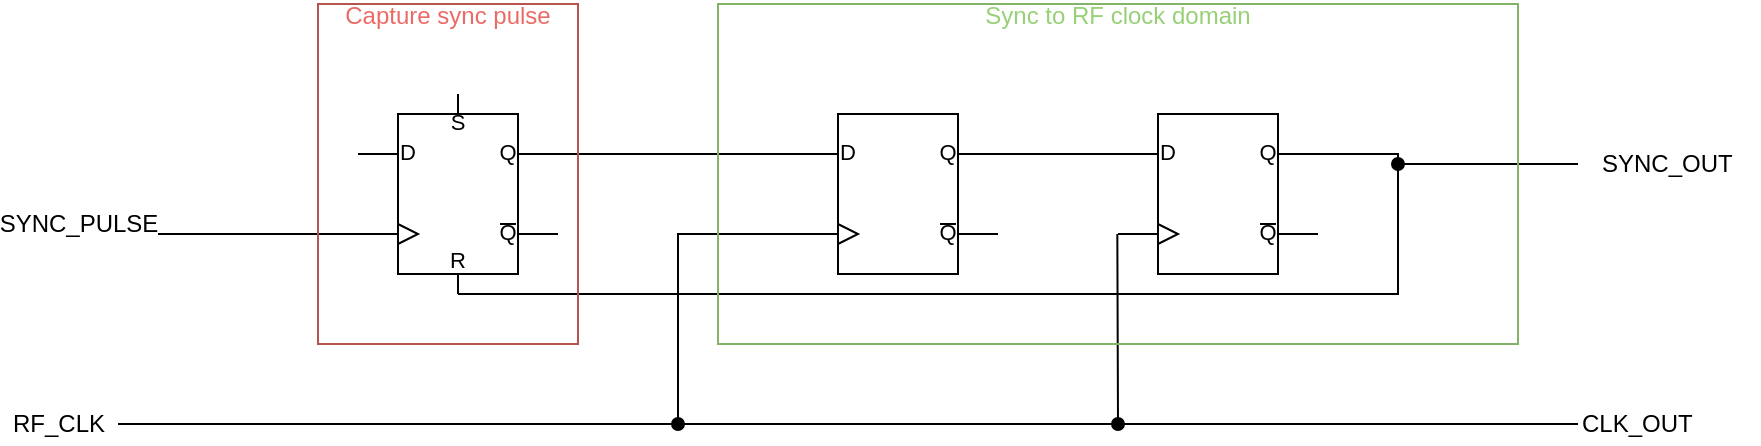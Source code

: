<mxfile version="10.7.6" type="github"><diagram id="9gyRPQhAV8SHcUuYqXVt" name="Page-1"><mxGraphModel dx="2244" dy="845" grid="1" gridSize="10" guides="1" tooltips="1" connect="1" arrows="1" fold="1" page="1" pageScale="1" pageWidth="850" pageHeight="1100" math="0" shadow="0"><root><mxCell id="0"/><mxCell id="1" parent="0"/><mxCell id="LY8LD8T5VyrbP7Z8PUxH-4" style="edgeStyle=orthogonalEdgeStyle;rounded=0;orthogonalLoop=1;jettySize=auto;html=1;entryX=0;entryY=0.7;entryDx=0;entryDy=0;entryPerimeter=0;endArrow=none;endFill=0;labelPosition=left;verticalLabelPosition=middle;align=right;verticalAlign=middle;" edge="1" parent="1" target="LY8LD8T5VyrbP7Z8PUxH-6"><mxGeometry relative="1" as="geometry"><mxPoint x="70.143" y="290.143" as="targetPoint"/><mxPoint x="-30" y="285" as="sourcePoint"/><Array as="points"><mxPoint x="-20" y="285"/><mxPoint x="-20" y="285"/></Array></mxGeometry></mxCell><mxCell id="LY8LD8T5VyrbP7Z8PUxH-5" value="SYNC_PULSE&lt;br&gt;" style="text;html=1;resizable=0;points=[];align=center;verticalAlign=middle;labelBackgroundColor=#ffffff;" vertex="1" connectable="0" parent="LY8LD8T5VyrbP7Z8PUxH-4"><mxGeometry x="0.342" y="-2" relative="1" as="geometry"><mxPoint x="-107" y="-7" as="offset"/></mxGeometry></mxCell><mxCell id="LY8LD8T5VyrbP7Z8PUxH-7" style="edgeStyle=none;rounded=0;orthogonalLoop=1;jettySize=auto;html=1;exitX=0;exitY=0.75;exitDx=0;exitDy=0;exitPerimeter=0;endArrow=none;endFill=0;" edge="1" parent="1" source="LY8LD8T5VyrbP7Z8PUxH-12"><mxGeometry relative="1" as="geometry"><mxPoint x="-50" y="380" as="targetPoint"/><mxPoint x="289.667" y="285" as="sourcePoint"/><Array as="points"><mxPoint x="230" y="285"/><mxPoint x="230" y="380"/></Array></mxGeometry></mxCell><mxCell id="LY8LD8T5VyrbP7Z8PUxH-15" value="RF_CLK&lt;br&gt;" style="text;html=1;resizable=0;points=[];align=center;verticalAlign=middle;labelBackgroundColor=#ffffff;" vertex="1" connectable="0" parent="LY8LD8T5VyrbP7Z8PUxH-7"><mxGeometry x="0.58" y="2" relative="1" as="geometry"><mxPoint x="-121.5" y="-2" as="offset"/></mxGeometry></mxCell><mxCell id="LY8LD8T5VyrbP7Z8PUxH-10" style="edgeStyle=none;rounded=0;orthogonalLoop=1;jettySize=auto;html=1;exitX=1;exitY=0.335;exitDx=0;exitDy=0;exitPerimeter=0;entryX=0;entryY=0.335;entryDx=0;entryDy=0;entryPerimeter=0;endArrow=none;endFill=0;" edge="1" parent="1" target="LY8LD8T5VyrbP7Z8PUxH-3"><mxGeometry relative="1" as="geometry"><mxPoint x="389.667" y="245" as="sourcePoint"/></mxGeometry></mxCell><mxCell id="LY8LD8T5VyrbP7Z8PUxH-8" style="edgeStyle=none;rounded=0;orthogonalLoop=1;jettySize=auto;html=1;exitX=0;exitY=0.78;exitDx=0;exitDy=0;exitPerimeter=0;endArrow=oval;endFill=1;" edge="1" parent="1"><mxGeometry relative="1" as="geometry"><mxPoint x="230" y="380" as="targetPoint"/><mxPoint x="449.667" y="285" as="sourcePoint"/><Array as="points"><mxPoint x="450" y="380"/></Array></mxGeometry></mxCell><mxCell id="LY8LD8T5VyrbP7Z8PUxH-11" style="edgeStyle=none;rounded=0;orthogonalLoop=1;jettySize=auto;html=1;exitX=1;exitY=0.335;exitDx=0;exitDy=0;exitPerimeter=0;entryX=0.5;entryY=1;entryDx=0;entryDy=0;entryPerimeter=0;endArrow=none;endFill=0;" edge="1" parent="1" target="LY8LD8T5VyrbP7Z8PUxH-6"><mxGeometry relative="1" as="geometry"><mxPoint x="549.667" y="245" as="sourcePoint"/><Array as="points"><mxPoint x="590" y="245"/><mxPoint x="590" y="315"/></Array></mxGeometry></mxCell><mxCell id="LY8LD8T5VyrbP7Z8PUxH-9" style="edgeStyle=none;rounded=0;orthogonalLoop=1;jettySize=auto;html=1;exitX=1;exitY=0.3;exitDx=0;exitDy=0;exitPerimeter=0;entryX=0;entryY=0.25;entryDx=0;entryDy=0;entryPerimeter=0;endArrow=none;endFill=0;" edge="1" parent="1" source="LY8LD8T5VyrbP7Z8PUxH-6" target="LY8LD8T5VyrbP7Z8PUxH-12"><mxGeometry relative="1" as="geometry"><mxPoint x="289.667" y="245" as="targetPoint"/></mxGeometry></mxCell><mxCell id="LY8LD8T5VyrbP7Z8PUxH-6" value="" style="verticalLabelPosition=bottom;shadow=0;dashed=0;align=center;fillColor=#ffffff;html=1;verticalAlign=top;strokeWidth=1;shape=mxgraph.electrical.logic_gates.d_type_rs_flip-flop;" vertex="1" parent="1"><mxGeometry x="70" y="215" width="100" height="100" as="geometry"/></mxCell><mxCell id="LY8LD8T5VyrbP7Z8PUxH-16" style="edgeStyle=none;rounded=0;orthogonalLoop=1;jettySize=auto;html=1;exitX=1;exitY=0.25;exitDx=0;exitDy=0;exitPerimeter=0;entryX=0;entryY=0.25;entryDx=0;entryDy=0;entryPerimeter=0;endArrow=none;endFill=0;" edge="1" parent="1" source="LY8LD8T5VyrbP7Z8PUxH-12" target="LY8LD8T5VyrbP7Z8PUxH-14"><mxGeometry relative="1" as="geometry"/></mxCell><mxCell id="LY8LD8T5VyrbP7Z8PUxH-12" value="" style="verticalLabelPosition=bottom;shadow=0;dashed=0;align=center;fillColor=#ffffff;html=1;verticalAlign=top;strokeWidth=1;shape=mxgraph.electrical.logic_gates.d_type_flip-flop;" vertex="1" parent="1"><mxGeometry x="290" y="225" width="100" height="80" as="geometry"/></mxCell><mxCell id="LY8LD8T5VyrbP7Z8PUxH-14" value="" style="verticalLabelPosition=bottom;shadow=0;dashed=0;align=center;fillColor=#ffffff;html=1;verticalAlign=top;strokeWidth=1;shape=mxgraph.electrical.logic_gates.d_type_flip-flop;" vertex="1" parent="1"><mxGeometry x="450" y="225" width="100" height="80" as="geometry"/></mxCell><mxCell id="LY8LD8T5VyrbP7Z8PUxH-18" value="" style="endArrow=oval;html=1;endFill=1;" edge="1" parent="1"><mxGeometry width="50" height="50" relative="1" as="geometry"><mxPoint x="680" y="380" as="sourcePoint"/><mxPoint x="450" y="380" as="targetPoint"/></mxGeometry></mxCell><mxCell id="LY8LD8T5VyrbP7Z8PUxH-19" value="" style="endArrow=oval;html=1;endFill=1;" edge="1" parent="1"><mxGeometry width="50" height="50" relative="1" as="geometry"><mxPoint x="680" y="250" as="sourcePoint"/><mxPoint x="590" y="250" as="targetPoint"/></mxGeometry></mxCell><mxCell id="LY8LD8T5VyrbP7Z8PUxH-22" value="SYNC_OUT" style="text;html=1;resizable=0;points=[];autosize=1;align=left;verticalAlign=top;spacingTop=-4;" vertex="1" parent="1"><mxGeometry x="690" y="240" width="80" height="20" as="geometry"/></mxCell><mxCell id="LY8LD8T5VyrbP7Z8PUxH-23" value="CLK_OUT" style="text;html=1;resizable=0;points=[];autosize=1;align=left;verticalAlign=top;spacingTop=-4;" vertex="1" parent="1"><mxGeometry x="680" y="370" width="70" height="20" as="geometry"/></mxCell><mxCell id="LY8LD8T5VyrbP7Z8PUxH-24" value="&lt;div style=&quot;text-align: left&quot;&gt;&lt;span&gt;&lt;font color=&quot;#ea6b66&quot;&gt;Capture sync pulse&lt;/font&gt;&lt;/span&gt;&lt;/div&gt;&lt;div style=&quot;text-align: left&quot;&gt;&lt;span&gt;&lt;font color=&quot;#ea6b66&quot;&gt;&lt;br&gt;&lt;/font&gt;&lt;/span&gt;&lt;/div&gt;&lt;div style=&quot;text-align: left&quot;&gt;&lt;span&gt;&lt;font color=&quot;#ea6b66&quot;&gt;&lt;br&gt;&lt;/font&gt;&lt;/span&gt;&lt;/div&gt;&lt;div style=&quot;text-align: left&quot;&gt;&lt;span&gt;&lt;font color=&quot;#ea6b66&quot;&gt;&lt;br&gt;&lt;/font&gt;&lt;/span&gt;&lt;/div&gt;&lt;div style=&quot;text-align: left&quot;&gt;&lt;span&gt;&lt;font color=&quot;#ea6b66&quot;&gt;&lt;br&gt;&lt;/font&gt;&lt;/span&gt;&lt;/div&gt;&lt;div style=&quot;text-align: left&quot;&gt;&lt;span&gt;&lt;font color=&quot;#ea6b66&quot;&gt;&lt;br&gt;&lt;/font&gt;&lt;/span&gt;&lt;/div&gt;&lt;div style=&quot;text-align: left&quot;&gt;&lt;span&gt;&lt;font color=&quot;#ea6b66&quot;&gt;&lt;br&gt;&lt;/font&gt;&lt;/span&gt;&lt;/div&gt;&lt;div style=&quot;text-align: left&quot;&gt;&lt;span&gt;&lt;font color=&quot;#ea6b66&quot;&gt;&lt;br&gt;&lt;/font&gt;&lt;/span&gt;&lt;/div&gt;&lt;div style=&quot;text-align: left&quot;&gt;&lt;span&gt;&lt;font color=&quot;#ea6b66&quot;&gt;&lt;br&gt;&lt;/font&gt;&lt;/span&gt;&lt;/div&gt;&lt;div style=&quot;text-align: left&quot;&gt;&lt;span&gt;&lt;font color=&quot;#ea6b66&quot;&gt;&lt;br&gt;&lt;/font&gt;&lt;/span&gt;&lt;/div&gt;&lt;div style=&quot;text-align: left&quot;&gt;&lt;span&gt;&lt;font color=&quot;#ea6b66&quot;&gt;&lt;br&gt;&lt;/font&gt;&lt;/span&gt;&lt;/div&gt;&lt;div style=&quot;text-align: left&quot;&gt;&lt;span&gt;&lt;br&gt;&lt;/span&gt;&lt;/div&gt;" style="rounded=0;whiteSpace=wrap;html=1;fillColor=none;strokeColor=#b85450;" vertex="1" parent="1"><mxGeometry x="50" y="170" width="130" height="170" as="geometry"/></mxCell><mxCell id="LY8LD8T5VyrbP7Z8PUxH-25" value="&lt;div style=&quot;text-align: left&quot;&gt;&lt;font color=&quot;#97d077&quot;&gt;Sync to RF clock domain&lt;/font&gt;&lt;/div&gt;&lt;div style=&quot;text-align: left&quot;&gt;&lt;font color=&quot;#ea6b66&quot;&gt;&lt;br&gt;&lt;/font&gt;&lt;/div&gt;&lt;div style=&quot;text-align: left&quot;&gt;&lt;font color=&quot;#ea6b66&quot;&gt;&lt;br&gt;&lt;/font&gt;&lt;/div&gt;&lt;div style=&quot;text-align: left&quot;&gt;&lt;font color=&quot;#ea6b66&quot;&gt;&lt;br&gt;&lt;/font&gt;&lt;/div&gt;&lt;div style=&quot;text-align: left&quot;&gt;&lt;font color=&quot;#ea6b66&quot;&gt;&lt;br&gt;&lt;/font&gt;&lt;/div&gt;&lt;div style=&quot;text-align: left&quot;&gt;&lt;font color=&quot;#ea6b66&quot;&gt;&lt;br&gt;&lt;/font&gt;&lt;/div&gt;&lt;div style=&quot;text-align: left&quot;&gt;&lt;font color=&quot;#ea6b66&quot;&gt;&lt;br&gt;&lt;/font&gt;&lt;/div&gt;&lt;div style=&quot;text-align: left&quot;&gt;&lt;font color=&quot;#ea6b66&quot;&gt;&lt;br&gt;&lt;/font&gt;&lt;/div&gt;&lt;div style=&quot;text-align: left&quot;&gt;&lt;font color=&quot;#ea6b66&quot;&gt;&lt;br&gt;&lt;/font&gt;&lt;/div&gt;&lt;div style=&quot;text-align: left&quot;&gt;&lt;font color=&quot;#ea6b66&quot;&gt;&lt;br&gt;&lt;/font&gt;&lt;/div&gt;&lt;div style=&quot;text-align: left&quot;&gt;&lt;font color=&quot;#ea6b66&quot;&gt;&lt;br&gt;&lt;/font&gt;&lt;/div&gt;&lt;div style=&quot;text-align: left&quot;&gt;&lt;font color=&quot;#ea6b66&quot;&gt;&lt;br&gt;&lt;/font&gt;&lt;/div&gt;" style="rounded=0;whiteSpace=wrap;html=1;fillColor=none;strokeColor=#82b366;" vertex="1" parent="1"><mxGeometry x="250" y="170" width="400" height="170" as="geometry"/></mxCell></root></mxGraphModel></diagram></mxfile>